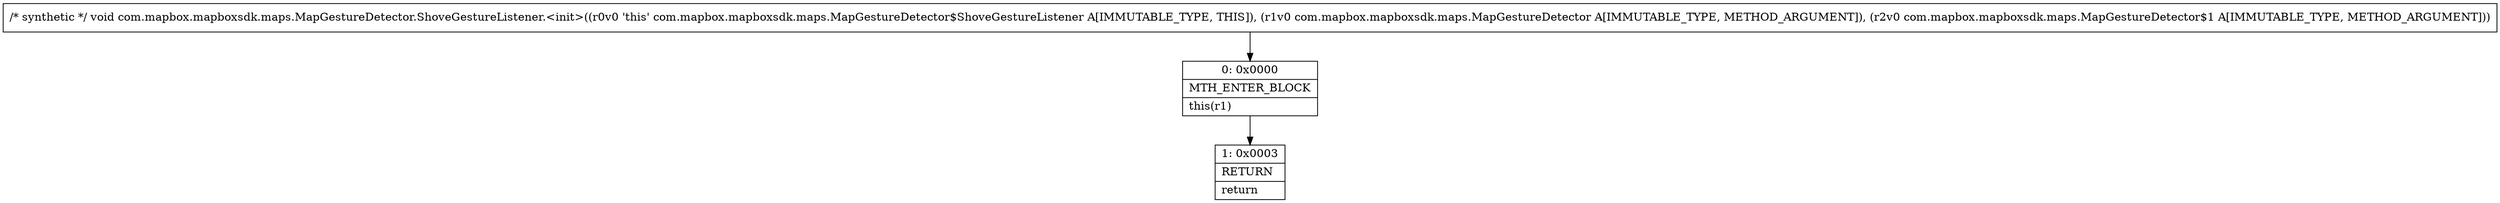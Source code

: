 digraph "CFG forcom.mapbox.mapboxsdk.maps.MapGestureDetector.ShoveGestureListener.\<init\>(Lcom\/mapbox\/mapboxsdk\/maps\/MapGestureDetector;Lcom\/mapbox\/mapboxsdk\/maps\/MapGestureDetector$1;)V" {
Node_0 [shape=record,label="{0\:\ 0x0000|MTH_ENTER_BLOCK\l|this(r1)\l}"];
Node_1 [shape=record,label="{1\:\ 0x0003|RETURN\l|return\l}"];
MethodNode[shape=record,label="{\/* synthetic *\/ void com.mapbox.mapboxsdk.maps.MapGestureDetector.ShoveGestureListener.\<init\>((r0v0 'this' com.mapbox.mapboxsdk.maps.MapGestureDetector$ShoveGestureListener A[IMMUTABLE_TYPE, THIS]), (r1v0 com.mapbox.mapboxsdk.maps.MapGestureDetector A[IMMUTABLE_TYPE, METHOD_ARGUMENT]), (r2v0 com.mapbox.mapboxsdk.maps.MapGestureDetector$1 A[IMMUTABLE_TYPE, METHOD_ARGUMENT])) }"];
MethodNode -> Node_0;
Node_0 -> Node_1;
}

